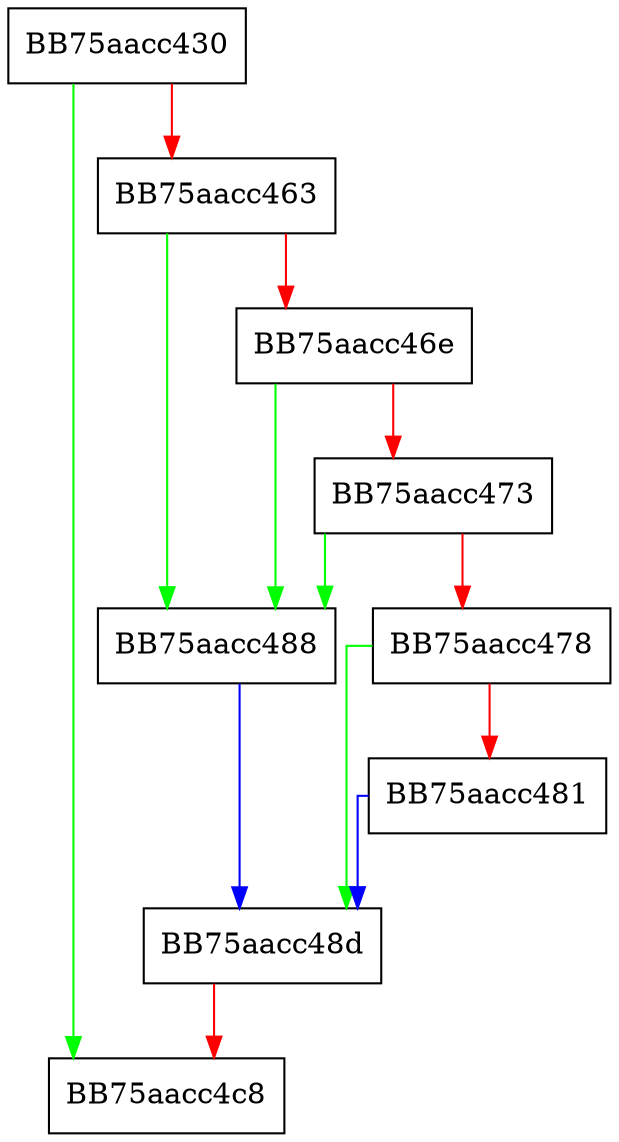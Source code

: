 digraph Init {
  node [shape="box"];
  graph [splines=ortho];
  BB75aacc430 -> BB75aacc4c8 [color="green"];
  BB75aacc430 -> BB75aacc463 [color="red"];
  BB75aacc463 -> BB75aacc488 [color="green"];
  BB75aacc463 -> BB75aacc46e [color="red"];
  BB75aacc46e -> BB75aacc488 [color="green"];
  BB75aacc46e -> BB75aacc473 [color="red"];
  BB75aacc473 -> BB75aacc488 [color="green"];
  BB75aacc473 -> BB75aacc478 [color="red"];
  BB75aacc478 -> BB75aacc48d [color="green"];
  BB75aacc478 -> BB75aacc481 [color="red"];
  BB75aacc481 -> BB75aacc48d [color="blue"];
  BB75aacc488 -> BB75aacc48d [color="blue"];
  BB75aacc48d -> BB75aacc4c8 [color="red"];
}